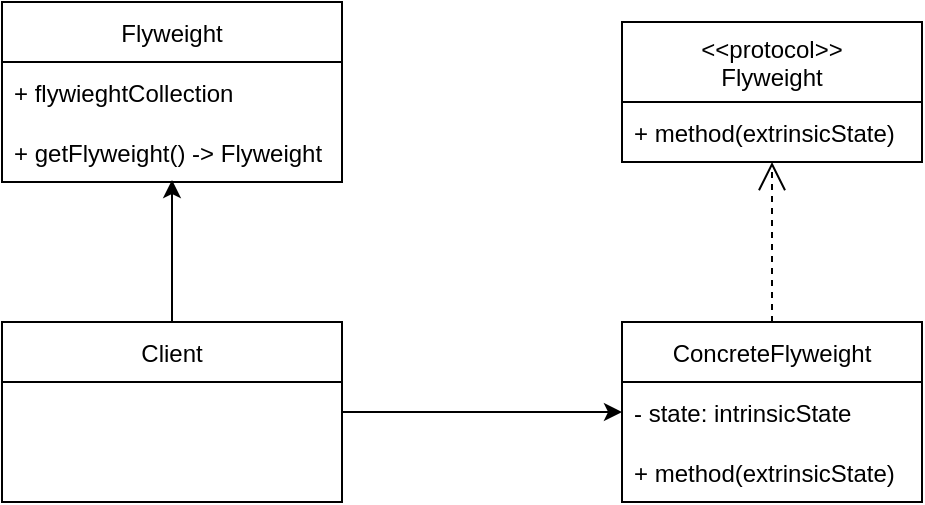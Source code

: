 <mxfile version="20.2.7" type="github">
  <diagram id="6r7-wRTml0UBZeaV28oj" name="페이지-1">
    <mxGraphModel dx="812" dy="1678" grid="1" gridSize="10" guides="1" tooltips="1" connect="1" arrows="1" fold="1" page="1" pageScale="1" pageWidth="827" pageHeight="1169" math="0" shadow="0">
      <root>
        <mxCell id="0" />
        <mxCell id="1" parent="0" />
        <mxCell id="JDRypYnZg-psdrnvwvm2-1" value="Flyweight" style="swimlane;fontStyle=0;childLayout=stackLayout;horizontal=1;startSize=30;horizontalStack=0;resizeParent=1;resizeParentMax=0;resizeLast=0;collapsible=1;marginBottom=0;" vertex="1" parent="1">
          <mxGeometry x="10" y="120" width="170" height="90" as="geometry" />
        </mxCell>
        <mxCell id="JDRypYnZg-psdrnvwvm2-2" value="+ flywieghtCollection" style="text;strokeColor=none;fillColor=none;align=left;verticalAlign=middle;spacingLeft=4;spacingRight=4;overflow=hidden;points=[[0,0.5],[1,0.5]];portConstraint=eastwest;rotatable=0;" vertex="1" parent="JDRypYnZg-psdrnvwvm2-1">
          <mxGeometry y="30" width="170" height="30" as="geometry" />
        </mxCell>
        <mxCell id="JDRypYnZg-psdrnvwvm2-3" value="+ getFlyweight() -&gt; Flyweight" style="text;strokeColor=none;fillColor=none;align=left;verticalAlign=middle;spacingLeft=4;spacingRight=4;overflow=hidden;points=[[0,0.5],[1,0.5]];portConstraint=eastwest;rotatable=0;" vertex="1" parent="JDRypYnZg-psdrnvwvm2-1">
          <mxGeometry y="60" width="170" height="30" as="geometry" />
        </mxCell>
        <mxCell id="JDRypYnZg-psdrnvwvm2-5" value="&lt;&lt;protocol&gt;&gt;&#xa;Flyweight" style="swimlane;fontStyle=0;childLayout=stackLayout;horizontal=1;startSize=40;horizontalStack=0;resizeParent=1;resizeParentMax=0;resizeLast=0;collapsible=1;marginBottom=0;" vertex="1" parent="1">
          <mxGeometry x="320" y="130" width="150" height="70" as="geometry" />
        </mxCell>
        <mxCell id="JDRypYnZg-psdrnvwvm2-6" value="+ method(extrinsicState)" style="text;strokeColor=none;fillColor=none;align=left;verticalAlign=middle;spacingLeft=4;spacingRight=4;overflow=hidden;points=[[0,0.5],[1,0.5]];portConstraint=eastwest;rotatable=0;" vertex="1" parent="JDRypYnZg-psdrnvwvm2-5">
          <mxGeometry y="40" width="150" height="30" as="geometry" />
        </mxCell>
        <mxCell id="JDRypYnZg-psdrnvwvm2-9" value="ConcreteFlyweight" style="swimlane;fontStyle=0;childLayout=stackLayout;horizontal=1;startSize=30;horizontalStack=0;resizeParent=1;resizeParentMax=0;resizeLast=0;collapsible=1;marginBottom=0;" vertex="1" parent="1">
          <mxGeometry x="320" y="280" width="150" height="90" as="geometry" />
        </mxCell>
        <mxCell id="JDRypYnZg-psdrnvwvm2-10" value="- state: intrinsicState" style="text;strokeColor=none;fillColor=none;align=left;verticalAlign=middle;spacingLeft=4;spacingRight=4;overflow=hidden;points=[[0,0.5],[1,0.5]];portConstraint=eastwest;rotatable=0;" vertex="1" parent="JDRypYnZg-psdrnvwvm2-9">
          <mxGeometry y="30" width="150" height="30" as="geometry" />
        </mxCell>
        <mxCell id="JDRypYnZg-psdrnvwvm2-12" value="+ method(extrinsicState)" style="text;strokeColor=none;fillColor=none;align=left;verticalAlign=middle;spacingLeft=4;spacingRight=4;overflow=hidden;points=[[0,0.5],[1,0.5]];portConstraint=eastwest;rotatable=0;" vertex="1" parent="JDRypYnZg-psdrnvwvm2-9">
          <mxGeometry y="60" width="150" height="30" as="geometry" />
        </mxCell>
        <mxCell id="JDRypYnZg-psdrnvwvm2-18" style="edgeStyle=orthogonalEdgeStyle;rounded=0;orthogonalLoop=1;jettySize=auto;html=1;exitX=0.5;exitY=0;exitDx=0;exitDy=0;entryX=0.5;entryY=0.967;entryDx=0;entryDy=0;entryPerimeter=0;" edge="1" parent="1" source="JDRypYnZg-psdrnvwvm2-13" target="JDRypYnZg-psdrnvwvm2-3">
          <mxGeometry relative="1" as="geometry" />
        </mxCell>
        <mxCell id="JDRypYnZg-psdrnvwvm2-19" style="edgeStyle=orthogonalEdgeStyle;rounded=0;orthogonalLoop=1;jettySize=auto;html=1;exitX=1;exitY=0.5;exitDx=0;exitDy=0;" edge="1" parent="1" source="JDRypYnZg-psdrnvwvm2-13" target="JDRypYnZg-psdrnvwvm2-10">
          <mxGeometry relative="1" as="geometry" />
        </mxCell>
        <mxCell id="JDRypYnZg-psdrnvwvm2-13" value="Client" style="swimlane;fontStyle=0;childLayout=stackLayout;horizontal=1;startSize=30;horizontalStack=0;resizeParent=1;resizeParentMax=0;resizeLast=0;collapsible=1;marginBottom=0;" vertex="1" parent="1">
          <mxGeometry x="10" y="280" width="170" height="90" as="geometry" />
        </mxCell>
        <mxCell id="JDRypYnZg-psdrnvwvm2-22" value="" style="endArrow=open;endSize=12;dashed=1;html=1;rounded=0;exitX=0.5;exitY=0;exitDx=0;exitDy=0;" edge="1" parent="1" source="JDRypYnZg-psdrnvwvm2-9" target="JDRypYnZg-psdrnvwvm2-5">
          <mxGeometry width="160" relative="1" as="geometry">
            <mxPoint x="380" y="250" as="sourcePoint" />
            <mxPoint x="540" y="250" as="targetPoint" />
          </mxGeometry>
        </mxCell>
      </root>
    </mxGraphModel>
  </diagram>
</mxfile>
